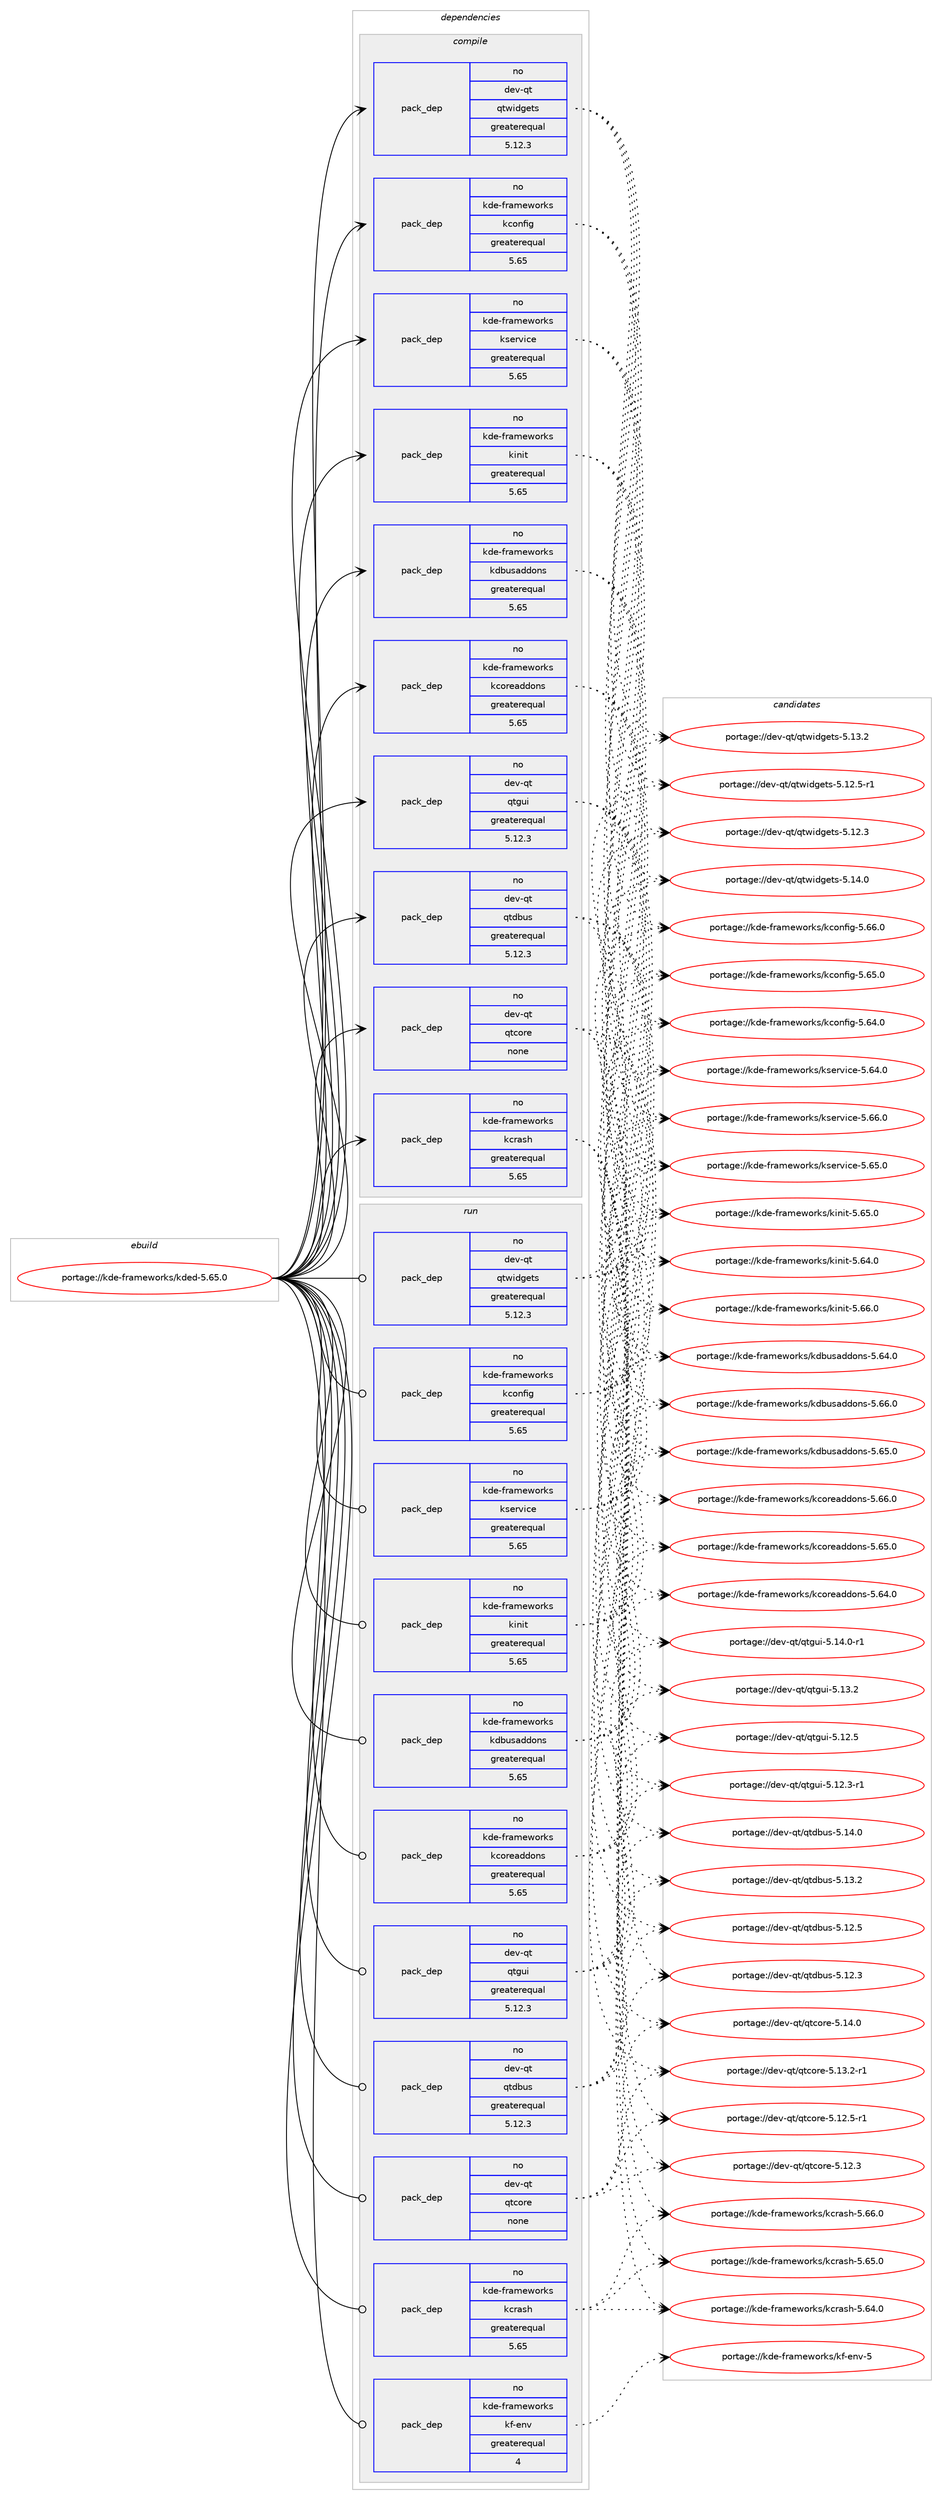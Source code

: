 digraph prolog {

# *************
# Graph options
# *************

newrank=true;
concentrate=true;
compound=true;
graph [rankdir=LR,fontname=Helvetica,fontsize=10,ranksep=1.5];#, ranksep=2.5, nodesep=0.2];
edge  [arrowhead=vee];
node  [fontname=Helvetica,fontsize=10];

# **********
# The ebuild
# **********

subgraph cluster_leftcol {
color=gray;
label=<<i>ebuild</i>>;
id [label="portage://kde-frameworks/kded-5.65.0", color=red, width=4, href="../kde-frameworks/kded-5.65.0.svg"];
}

# ****************
# The dependencies
# ****************

subgraph cluster_midcol {
color=gray;
label=<<i>dependencies</i>>;
subgraph cluster_compile {
fillcolor="#eeeeee";
style=filled;
label=<<i>compile</i>>;
subgraph pack189785 {
dependency249473 [label=<<TABLE BORDER="0" CELLBORDER="1" CELLSPACING="0" CELLPADDING="4" WIDTH="220"><TR><TD ROWSPAN="6" CELLPADDING="30">pack_dep</TD></TR><TR><TD WIDTH="110">no</TD></TR><TR><TD>dev-qt</TD></TR><TR><TD>qtcore</TD></TR><TR><TD>none</TD></TR><TR><TD></TD></TR></TABLE>>, shape=none, color=blue];
}
id:e -> dependency249473:w [weight=20,style="solid",arrowhead="vee"];
subgraph pack189786 {
dependency249474 [label=<<TABLE BORDER="0" CELLBORDER="1" CELLSPACING="0" CELLPADDING="4" WIDTH="220"><TR><TD ROWSPAN="6" CELLPADDING="30">pack_dep</TD></TR><TR><TD WIDTH="110">no</TD></TR><TR><TD>dev-qt</TD></TR><TR><TD>qtdbus</TD></TR><TR><TD>greaterequal</TD></TR><TR><TD>5.12.3</TD></TR></TABLE>>, shape=none, color=blue];
}
id:e -> dependency249474:w [weight=20,style="solid",arrowhead="vee"];
subgraph pack189787 {
dependency249475 [label=<<TABLE BORDER="0" CELLBORDER="1" CELLSPACING="0" CELLPADDING="4" WIDTH="220"><TR><TD ROWSPAN="6" CELLPADDING="30">pack_dep</TD></TR><TR><TD WIDTH="110">no</TD></TR><TR><TD>dev-qt</TD></TR><TR><TD>qtgui</TD></TR><TR><TD>greaterequal</TD></TR><TR><TD>5.12.3</TD></TR></TABLE>>, shape=none, color=blue];
}
id:e -> dependency249475:w [weight=20,style="solid",arrowhead="vee"];
subgraph pack189788 {
dependency249476 [label=<<TABLE BORDER="0" CELLBORDER="1" CELLSPACING="0" CELLPADDING="4" WIDTH="220"><TR><TD ROWSPAN="6" CELLPADDING="30">pack_dep</TD></TR><TR><TD WIDTH="110">no</TD></TR><TR><TD>dev-qt</TD></TR><TR><TD>qtwidgets</TD></TR><TR><TD>greaterequal</TD></TR><TR><TD>5.12.3</TD></TR></TABLE>>, shape=none, color=blue];
}
id:e -> dependency249476:w [weight=20,style="solid",arrowhead="vee"];
subgraph pack189789 {
dependency249477 [label=<<TABLE BORDER="0" CELLBORDER="1" CELLSPACING="0" CELLPADDING="4" WIDTH="220"><TR><TD ROWSPAN="6" CELLPADDING="30">pack_dep</TD></TR><TR><TD WIDTH="110">no</TD></TR><TR><TD>kde-frameworks</TD></TR><TR><TD>kconfig</TD></TR><TR><TD>greaterequal</TD></TR><TR><TD>5.65</TD></TR></TABLE>>, shape=none, color=blue];
}
id:e -> dependency249477:w [weight=20,style="solid",arrowhead="vee"];
subgraph pack189790 {
dependency249478 [label=<<TABLE BORDER="0" CELLBORDER="1" CELLSPACING="0" CELLPADDING="4" WIDTH="220"><TR><TD ROWSPAN="6" CELLPADDING="30">pack_dep</TD></TR><TR><TD WIDTH="110">no</TD></TR><TR><TD>kde-frameworks</TD></TR><TR><TD>kcoreaddons</TD></TR><TR><TD>greaterequal</TD></TR><TR><TD>5.65</TD></TR></TABLE>>, shape=none, color=blue];
}
id:e -> dependency249478:w [weight=20,style="solid",arrowhead="vee"];
subgraph pack189791 {
dependency249479 [label=<<TABLE BORDER="0" CELLBORDER="1" CELLSPACING="0" CELLPADDING="4" WIDTH="220"><TR><TD ROWSPAN="6" CELLPADDING="30">pack_dep</TD></TR><TR><TD WIDTH="110">no</TD></TR><TR><TD>kde-frameworks</TD></TR><TR><TD>kcrash</TD></TR><TR><TD>greaterequal</TD></TR><TR><TD>5.65</TD></TR></TABLE>>, shape=none, color=blue];
}
id:e -> dependency249479:w [weight=20,style="solid",arrowhead="vee"];
subgraph pack189792 {
dependency249480 [label=<<TABLE BORDER="0" CELLBORDER="1" CELLSPACING="0" CELLPADDING="4" WIDTH="220"><TR><TD ROWSPAN="6" CELLPADDING="30">pack_dep</TD></TR><TR><TD WIDTH="110">no</TD></TR><TR><TD>kde-frameworks</TD></TR><TR><TD>kdbusaddons</TD></TR><TR><TD>greaterequal</TD></TR><TR><TD>5.65</TD></TR></TABLE>>, shape=none, color=blue];
}
id:e -> dependency249480:w [weight=20,style="solid",arrowhead="vee"];
subgraph pack189793 {
dependency249481 [label=<<TABLE BORDER="0" CELLBORDER="1" CELLSPACING="0" CELLPADDING="4" WIDTH="220"><TR><TD ROWSPAN="6" CELLPADDING="30">pack_dep</TD></TR><TR><TD WIDTH="110">no</TD></TR><TR><TD>kde-frameworks</TD></TR><TR><TD>kinit</TD></TR><TR><TD>greaterequal</TD></TR><TR><TD>5.65</TD></TR></TABLE>>, shape=none, color=blue];
}
id:e -> dependency249481:w [weight=20,style="solid",arrowhead="vee"];
subgraph pack189794 {
dependency249482 [label=<<TABLE BORDER="0" CELLBORDER="1" CELLSPACING="0" CELLPADDING="4" WIDTH="220"><TR><TD ROWSPAN="6" CELLPADDING="30">pack_dep</TD></TR><TR><TD WIDTH="110">no</TD></TR><TR><TD>kde-frameworks</TD></TR><TR><TD>kservice</TD></TR><TR><TD>greaterequal</TD></TR><TR><TD>5.65</TD></TR></TABLE>>, shape=none, color=blue];
}
id:e -> dependency249482:w [weight=20,style="solid",arrowhead="vee"];
}
subgraph cluster_compileandrun {
fillcolor="#eeeeee";
style=filled;
label=<<i>compile and run</i>>;
}
subgraph cluster_run {
fillcolor="#eeeeee";
style=filled;
label=<<i>run</i>>;
subgraph pack189795 {
dependency249483 [label=<<TABLE BORDER="0" CELLBORDER="1" CELLSPACING="0" CELLPADDING="4" WIDTH="220"><TR><TD ROWSPAN="6" CELLPADDING="30">pack_dep</TD></TR><TR><TD WIDTH="110">no</TD></TR><TR><TD>dev-qt</TD></TR><TR><TD>qtcore</TD></TR><TR><TD>none</TD></TR><TR><TD></TD></TR></TABLE>>, shape=none, color=blue];
}
id:e -> dependency249483:w [weight=20,style="solid",arrowhead="odot"];
subgraph pack189796 {
dependency249484 [label=<<TABLE BORDER="0" CELLBORDER="1" CELLSPACING="0" CELLPADDING="4" WIDTH="220"><TR><TD ROWSPAN="6" CELLPADDING="30">pack_dep</TD></TR><TR><TD WIDTH="110">no</TD></TR><TR><TD>dev-qt</TD></TR><TR><TD>qtdbus</TD></TR><TR><TD>greaterequal</TD></TR><TR><TD>5.12.3</TD></TR></TABLE>>, shape=none, color=blue];
}
id:e -> dependency249484:w [weight=20,style="solid",arrowhead="odot"];
subgraph pack189797 {
dependency249485 [label=<<TABLE BORDER="0" CELLBORDER="1" CELLSPACING="0" CELLPADDING="4" WIDTH="220"><TR><TD ROWSPAN="6" CELLPADDING="30">pack_dep</TD></TR><TR><TD WIDTH="110">no</TD></TR><TR><TD>dev-qt</TD></TR><TR><TD>qtgui</TD></TR><TR><TD>greaterequal</TD></TR><TR><TD>5.12.3</TD></TR></TABLE>>, shape=none, color=blue];
}
id:e -> dependency249485:w [weight=20,style="solid",arrowhead="odot"];
subgraph pack189798 {
dependency249486 [label=<<TABLE BORDER="0" CELLBORDER="1" CELLSPACING="0" CELLPADDING="4" WIDTH="220"><TR><TD ROWSPAN="6" CELLPADDING="30">pack_dep</TD></TR><TR><TD WIDTH="110">no</TD></TR><TR><TD>dev-qt</TD></TR><TR><TD>qtwidgets</TD></TR><TR><TD>greaterequal</TD></TR><TR><TD>5.12.3</TD></TR></TABLE>>, shape=none, color=blue];
}
id:e -> dependency249486:w [weight=20,style="solid",arrowhead="odot"];
subgraph pack189799 {
dependency249487 [label=<<TABLE BORDER="0" CELLBORDER="1" CELLSPACING="0" CELLPADDING="4" WIDTH="220"><TR><TD ROWSPAN="6" CELLPADDING="30">pack_dep</TD></TR><TR><TD WIDTH="110">no</TD></TR><TR><TD>kde-frameworks</TD></TR><TR><TD>kconfig</TD></TR><TR><TD>greaterequal</TD></TR><TR><TD>5.65</TD></TR></TABLE>>, shape=none, color=blue];
}
id:e -> dependency249487:w [weight=20,style="solid",arrowhead="odot"];
subgraph pack189800 {
dependency249488 [label=<<TABLE BORDER="0" CELLBORDER="1" CELLSPACING="0" CELLPADDING="4" WIDTH="220"><TR><TD ROWSPAN="6" CELLPADDING="30">pack_dep</TD></TR><TR><TD WIDTH="110">no</TD></TR><TR><TD>kde-frameworks</TD></TR><TR><TD>kcoreaddons</TD></TR><TR><TD>greaterequal</TD></TR><TR><TD>5.65</TD></TR></TABLE>>, shape=none, color=blue];
}
id:e -> dependency249488:w [weight=20,style="solid",arrowhead="odot"];
subgraph pack189801 {
dependency249489 [label=<<TABLE BORDER="0" CELLBORDER="1" CELLSPACING="0" CELLPADDING="4" WIDTH="220"><TR><TD ROWSPAN="6" CELLPADDING="30">pack_dep</TD></TR><TR><TD WIDTH="110">no</TD></TR><TR><TD>kde-frameworks</TD></TR><TR><TD>kcrash</TD></TR><TR><TD>greaterequal</TD></TR><TR><TD>5.65</TD></TR></TABLE>>, shape=none, color=blue];
}
id:e -> dependency249489:w [weight=20,style="solid",arrowhead="odot"];
subgraph pack189802 {
dependency249490 [label=<<TABLE BORDER="0" CELLBORDER="1" CELLSPACING="0" CELLPADDING="4" WIDTH="220"><TR><TD ROWSPAN="6" CELLPADDING="30">pack_dep</TD></TR><TR><TD WIDTH="110">no</TD></TR><TR><TD>kde-frameworks</TD></TR><TR><TD>kdbusaddons</TD></TR><TR><TD>greaterequal</TD></TR><TR><TD>5.65</TD></TR></TABLE>>, shape=none, color=blue];
}
id:e -> dependency249490:w [weight=20,style="solid",arrowhead="odot"];
subgraph pack189803 {
dependency249491 [label=<<TABLE BORDER="0" CELLBORDER="1" CELLSPACING="0" CELLPADDING="4" WIDTH="220"><TR><TD ROWSPAN="6" CELLPADDING="30">pack_dep</TD></TR><TR><TD WIDTH="110">no</TD></TR><TR><TD>kde-frameworks</TD></TR><TR><TD>kf-env</TD></TR><TR><TD>greaterequal</TD></TR><TR><TD>4</TD></TR></TABLE>>, shape=none, color=blue];
}
id:e -> dependency249491:w [weight=20,style="solid",arrowhead="odot"];
subgraph pack189804 {
dependency249492 [label=<<TABLE BORDER="0" CELLBORDER="1" CELLSPACING="0" CELLPADDING="4" WIDTH="220"><TR><TD ROWSPAN="6" CELLPADDING="30">pack_dep</TD></TR><TR><TD WIDTH="110">no</TD></TR><TR><TD>kde-frameworks</TD></TR><TR><TD>kinit</TD></TR><TR><TD>greaterequal</TD></TR><TR><TD>5.65</TD></TR></TABLE>>, shape=none, color=blue];
}
id:e -> dependency249492:w [weight=20,style="solid",arrowhead="odot"];
subgraph pack189805 {
dependency249493 [label=<<TABLE BORDER="0" CELLBORDER="1" CELLSPACING="0" CELLPADDING="4" WIDTH="220"><TR><TD ROWSPAN="6" CELLPADDING="30">pack_dep</TD></TR><TR><TD WIDTH="110">no</TD></TR><TR><TD>kde-frameworks</TD></TR><TR><TD>kservice</TD></TR><TR><TD>greaterequal</TD></TR><TR><TD>5.65</TD></TR></TABLE>>, shape=none, color=blue];
}
id:e -> dependency249493:w [weight=20,style="solid",arrowhead="odot"];
}
}

# **************
# The candidates
# **************

subgraph cluster_choices {
rank=same;
color=gray;
label=<<i>candidates</i>>;

subgraph choice189785 {
color=black;
nodesep=1;
choice10010111845113116471131169911111410145534649524648 [label="portage://dev-qt/qtcore-5.14.0", color=red, width=4,href="../dev-qt/qtcore-5.14.0.svg"];
choice100101118451131164711311699111114101455346495146504511449 [label="portage://dev-qt/qtcore-5.13.2-r1", color=red, width=4,href="../dev-qt/qtcore-5.13.2-r1.svg"];
choice100101118451131164711311699111114101455346495046534511449 [label="portage://dev-qt/qtcore-5.12.5-r1", color=red, width=4,href="../dev-qt/qtcore-5.12.5-r1.svg"];
choice10010111845113116471131169911111410145534649504651 [label="portage://dev-qt/qtcore-5.12.3", color=red, width=4,href="../dev-qt/qtcore-5.12.3.svg"];
dependency249473:e -> choice10010111845113116471131169911111410145534649524648:w [style=dotted,weight="100"];
dependency249473:e -> choice100101118451131164711311699111114101455346495146504511449:w [style=dotted,weight="100"];
dependency249473:e -> choice100101118451131164711311699111114101455346495046534511449:w [style=dotted,weight="100"];
dependency249473:e -> choice10010111845113116471131169911111410145534649504651:w [style=dotted,weight="100"];
}
subgraph choice189786 {
color=black;
nodesep=1;
choice10010111845113116471131161009811711545534649524648 [label="portage://dev-qt/qtdbus-5.14.0", color=red, width=4,href="../dev-qt/qtdbus-5.14.0.svg"];
choice10010111845113116471131161009811711545534649514650 [label="portage://dev-qt/qtdbus-5.13.2", color=red, width=4,href="../dev-qt/qtdbus-5.13.2.svg"];
choice10010111845113116471131161009811711545534649504653 [label="portage://dev-qt/qtdbus-5.12.5", color=red, width=4,href="../dev-qt/qtdbus-5.12.5.svg"];
choice10010111845113116471131161009811711545534649504651 [label="portage://dev-qt/qtdbus-5.12.3", color=red, width=4,href="../dev-qt/qtdbus-5.12.3.svg"];
dependency249474:e -> choice10010111845113116471131161009811711545534649524648:w [style=dotted,weight="100"];
dependency249474:e -> choice10010111845113116471131161009811711545534649514650:w [style=dotted,weight="100"];
dependency249474:e -> choice10010111845113116471131161009811711545534649504653:w [style=dotted,weight="100"];
dependency249474:e -> choice10010111845113116471131161009811711545534649504651:w [style=dotted,weight="100"];
}
subgraph choice189787 {
color=black;
nodesep=1;
choice1001011184511311647113116103117105455346495246484511449 [label="portage://dev-qt/qtgui-5.14.0-r1", color=red, width=4,href="../dev-qt/qtgui-5.14.0-r1.svg"];
choice100101118451131164711311610311710545534649514650 [label="portage://dev-qt/qtgui-5.13.2", color=red, width=4,href="../dev-qt/qtgui-5.13.2.svg"];
choice100101118451131164711311610311710545534649504653 [label="portage://dev-qt/qtgui-5.12.5", color=red, width=4,href="../dev-qt/qtgui-5.12.5.svg"];
choice1001011184511311647113116103117105455346495046514511449 [label="portage://dev-qt/qtgui-5.12.3-r1", color=red, width=4,href="../dev-qt/qtgui-5.12.3-r1.svg"];
dependency249475:e -> choice1001011184511311647113116103117105455346495246484511449:w [style=dotted,weight="100"];
dependency249475:e -> choice100101118451131164711311610311710545534649514650:w [style=dotted,weight="100"];
dependency249475:e -> choice100101118451131164711311610311710545534649504653:w [style=dotted,weight="100"];
dependency249475:e -> choice1001011184511311647113116103117105455346495046514511449:w [style=dotted,weight="100"];
}
subgraph choice189788 {
color=black;
nodesep=1;
choice100101118451131164711311611910510010310111611545534649524648 [label="portage://dev-qt/qtwidgets-5.14.0", color=red, width=4,href="../dev-qt/qtwidgets-5.14.0.svg"];
choice100101118451131164711311611910510010310111611545534649514650 [label="portage://dev-qt/qtwidgets-5.13.2", color=red, width=4,href="../dev-qt/qtwidgets-5.13.2.svg"];
choice1001011184511311647113116119105100103101116115455346495046534511449 [label="portage://dev-qt/qtwidgets-5.12.5-r1", color=red, width=4,href="../dev-qt/qtwidgets-5.12.5-r1.svg"];
choice100101118451131164711311611910510010310111611545534649504651 [label="portage://dev-qt/qtwidgets-5.12.3", color=red, width=4,href="../dev-qt/qtwidgets-5.12.3.svg"];
dependency249476:e -> choice100101118451131164711311611910510010310111611545534649524648:w [style=dotted,weight="100"];
dependency249476:e -> choice100101118451131164711311611910510010310111611545534649514650:w [style=dotted,weight="100"];
dependency249476:e -> choice1001011184511311647113116119105100103101116115455346495046534511449:w [style=dotted,weight="100"];
dependency249476:e -> choice100101118451131164711311611910510010310111611545534649504651:w [style=dotted,weight="100"];
}
subgraph choice189789 {
color=black;
nodesep=1;
choice1071001014510211497109101119111114107115471079911111010210510345534654544648 [label="portage://kde-frameworks/kconfig-5.66.0", color=red, width=4,href="../kde-frameworks/kconfig-5.66.0.svg"];
choice1071001014510211497109101119111114107115471079911111010210510345534654534648 [label="portage://kde-frameworks/kconfig-5.65.0", color=red, width=4,href="../kde-frameworks/kconfig-5.65.0.svg"];
choice1071001014510211497109101119111114107115471079911111010210510345534654524648 [label="portage://kde-frameworks/kconfig-5.64.0", color=red, width=4,href="../kde-frameworks/kconfig-5.64.0.svg"];
dependency249477:e -> choice1071001014510211497109101119111114107115471079911111010210510345534654544648:w [style=dotted,weight="100"];
dependency249477:e -> choice1071001014510211497109101119111114107115471079911111010210510345534654534648:w [style=dotted,weight="100"];
dependency249477:e -> choice1071001014510211497109101119111114107115471079911111010210510345534654524648:w [style=dotted,weight="100"];
}
subgraph choice189790 {
color=black;
nodesep=1;
choice107100101451021149710910111911111410711547107991111141019710010011111011545534654544648 [label="portage://kde-frameworks/kcoreaddons-5.66.0", color=red, width=4,href="../kde-frameworks/kcoreaddons-5.66.0.svg"];
choice107100101451021149710910111911111410711547107991111141019710010011111011545534654534648 [label="portage://kde-frameworks/kcoreaddons-5.65.0", color=red, width=4,href="../kde-frameworks/kcoreaddons-5.65.0.svg"];
choice107100101451021149710910111911111410711547107991111141019710010011111011545534654524648 [label="portage://kde-frameworks/kcoreaddons-5.64.0", color=red, width=4,href="../kde-frameworks/kcoreaddons-5.64.0.svg"];
dependency249478:e -> choice107100101451021149710910111911111410711547107991111141019710010011111011545534654544648:w [style=dotted,weight="100"];
dependency249478:e -> choice107100101451021149710910111911111410711547107991111141019710010011111011545534654534648:w [style=dotted,weight="100"];
dependency249478:e -> choice107100101451021149710910111911111410711547107991111141019710010011111011545534654524648:w [style=dotted,weight="100"];
}
subgraph choice189791 {
color=black;
nodesep=1;
choice107100101451021149710910111911111410711547107991149711510445534654544648 [label="portage://kde-frameworks/kcrash-5.66.0", color=red, width=4,href="../kde-frameworks/kcrash-5.66.0.svg"];
choice107100101451021149710910111911111410711547107991149711510445534654534648 [label="portage://kde-frameworks/kcrash-5.65.0", color=red, width=4,href="../kde-frameworks/kcrash-5.65.0.svg"];
choice107100101451021149710910111911111410711547107991149711510445534654524648 [label="portage://kde-frameworks/kcrash-5.64.0", color=red, width=4,href="../kde-frameworks/kcrash-5.64.0.svg"];
dependency249479:e -> choice107100101451021149710910111911111410711547107991149711510445534654544648:w [style=dotted,weight="100"];
dependency249479:e -> choice107100101451021149710910111911111410711547107991149711510445534654534648:w [style=dotted,weight="100"];
dependency249479:e -> choice107100101451021149710910111911111410711547107991149711510445534654524648:w [style=dotted,weight="100"];
}
subgraph choice189792 {
color=black;
nodesep=1;
choice107100101451021149710910111911111410711547107100981171159710010011111011545534654544648 [label="portage://kde-frameworks/kdbusaddons-5.66.0", color=red, width=4,href="../kde-frameworks/kdbusaddons-5.66.0.svg"];
choice107100101451021149710910111911111410711547107100981171159710010011111011545534654534648 [label="portage://kde-frameworks/kdbusaddons-5.65.0", color=red, width=4,href="../kde-frameworks/kdbusaddons-5.65.0.svg"];
choice107100101451021149710910111911111410711547107100981171159710010011111011545534654524648 [label="portage://kde-frameworks/kdbusaddons-5.64.0", color=red, width=4,href="../kde-frameworks/kdbusaddons-5.64.0.svg"];
dependency249480:e -> choice107100101451021149710910111911111410711547107100981171159710010011111011545534654544648:w [style=dotted,weight="100"];
dependency249480:e -> choice107100101451021149710910111911111410711547107100981171159710010011111011545534654534648:w [style=dotted,weight="100"];
dependency249480:e -> choice107100101451021149710910111911111410711547107100981171159710010011111011545534654524648:w [style=dotted,weight="100"];
}
subgraph choice189793 {
color=black;
nodesep=1;
choice10710010145102114971091011191111141071154710710511010511645534654544648 [label="portage://kde-frameworks/kinit-5.66.0", color=red, width=4,href="../kde-frameworks/kinit-5.66.0.svg"];
choice10710010145102114971091011191111141071154710710511010511645534654534648 [label="portage://kde-frameworks/kinit-5.65.0", color=red, width=4,href="../kde-frameworks/kinit-5.65.0.svg"];
choice10710010145102114971091011191111141071154710710511010511645534654524648 [label="portage://kde-frameworks/kinit-5.64.0", color=red, width=4,href="../kde-frameworks/kinit-5.64.0.svg"];
dependency249481:e -> choice10710010145102114971091011191111141071154710710511010511645534654544648:w [style=dotted,weight="100"];
dependency249481:e -> choice10710010145102114971091011191111141071154710710511010511645534654534648:w [style=dotted,weight="100"];
dependency249481:e -> choice10710010145102114971091011191111141071154710710511010511645534654524648:w [style=dotted,weight="100"];
}
subgraph choice189794 {
color=black;
nodesep=1;
choice1071001014510211497109101119111114107115471071151011141181059910145534654544648 [label="portage://kde-frameworks/kservice-5.66.0", color=red, width=4,href="../kde-frameworks/kservice-5.66.0.svg"];
choice1071001014510211497109101119111114107115471071151011141181059910145534654534648 [label="portage://kde-frameworks/kservice-5.65.0", color=red, width=4,href="../kde-frameworks/kservice-5.65.0.svg"];
choice1071001014510211497109101119111114107115471071151011141181059910145534654524648 [label="portage://kde-frameworks/kservice-5.64.0", color=red, width=4,href="../kde-frameworks/kservice-5.64.0.svg"];
dependency249482:e -> choice1071001014510211497109101119111114107115471071151011141181059910145534654544648:w [style=dotted,weight="100"];
dependency249482:e -> choice1071001014510211497109101119111114107115471071151011141181059910145534654534648:w [style=dotted,weight="100"];
dependency249482:e -> choice1071001014510211497109101119111114107115471071151011141181059910145534654524648:w [style=dotted,weight="100"];
}
subgraph choice189795 {
color=black;
nodesep=1;
choice10010111845113116471131169911111410145534649524648 [label="portage://dev-qt/qtcore-5.14.0", color=red, width=4,href="../dev-qt/qtcore-5.14.0.svg"];
choice100101118451131164711311699111114101455346495146504511449 [label="portage://dev-qt/qtcore-5.13.2-r1", color=red, width=4,href="../dev-qt/qtcore-5.13.2-r1.svg"];
choice100101118451131164711311699111114101455346495046534511449 [label="portage://dev-qt/qtcore-5.12.5-r1", color=red, width=4,href="../dev-qt/qtcore-5.12.5-r1.svg"];
choice10010111845113116471131169911111410145534649504651 [label="portage://dev-qt/qtcore-5.12.3", color=red, width=4,href="../dev-qt/qtcore-5.12.3.svg"];
dependency249483:e -> choice10010111845113116471131169911111410145534649524648:w [style=dotted,weight="100"];
dependency249483:e -> choice100101118451131164711311699111114101455346495146504511449:w [style=dotted,weight="100"];
dependency249483:e -> choice100101118451131164711311699111114101455346495046534511449:w [style=dotted,weight="100"];
dependency249483:e -> choice10010111845113116471131169911111410145534649504651:w [style=dotted,weight="100"];
}
subgraph choice189796 {
color=black;
nodesep=1;
choice10010111845113116471131161009811711545534649524648 [label="portage://dev-qt/qtdbus-5.14.0", color=red, width=4,href="../dev-qt/qtdbus-5.14.0.svg"];
choice10010111845113116471131161009811711545534649514650 [label="portage://dev-qt/qtdbus-5.13.2", color=red, width=4,href="../dev-qt/qtdbus-5.13.2.svg"];
choice10010111845113116471131161009811711545534649504653 [label="portage://dev-qt/qtdbus-5.12.5", color=red, width=4,href="../dev-qt/qtdbus-5.12.5.svg"];
choice10010111845113116471131161009811711545534649504651 [label="portage://dev-qt/qtdbus-5.12.3", color=red, width=4,href="../dev-qt/qtdbus-5.12.3.svg"];
dependency249484:e -> choice10010111845113116471131161009811711545534649524648:w [style=dotted,weight="100"];
dependency249484:e -> choice10010111845113116471131161009811711545534649514650:w [style=dotted,weight="100"];
dependency249484:e -> choice10010111845113116471131161009811711545534649504653:w [style=dotted,weight="100"];
dependency249484:e -> choice10010111845113116471131161009811711545534649504651:w [style=dotted,weight="100"];
}
subgraph choice189797 {
color=black;
nodesep=1;
choice1001011184511311647113116103117105455346495246484511449 [label="portage://dev-qt/qtgui-5.14.0-r1", color=red, width=4,href="../dev-qt/qtgui-5.14.0-r1.svg"];
choice100101118451131164711311610311710545534649514650 [label="portage://dev-qt/qtgui-5.13.2", color=red, width=4,href="../dev-qt/qtgui-5.13.2.svg"];
choice100101118451131164711311610311710545534649504653 [label="portage://dev-qt/qtgui-5.12.5", color=red, width=4,href="../dev-qt/qtgui-5.12.5.svg"];
choice1001011184511311647113116103117105455346495046514511449 [label="portage://dev-qt/qtgui-5.12.3-r1", color=red, width=4,href="../dev-qt/qtgui-5.12.3-r1.svg"];
dependency249485:e -> choice1001011184511311647113116103117105455346495246484511449:w [style=dotted,weight="100"];
dependency249485:e -> choice100101118451131164711311610311710545534649514650:w [style=dotted,weight="100"];
dependency249485:e -> choice100101118451131164711311610311710545534649504653:w [style=dotted,weight="100"];
dependency249485:e -> choice1001011184511311647113116103117105455346495046514511449:w [style=dotted,weight="100"];
}
subgraph choice189798 {
color=black;
nodesep=1;
choice100101118451131164711311611910510010310111611545534649524648 [label="portage://dev-qt/qtwidgets-5.14.0", color=red, width=4,href="../dev-qt/qtwidgets-5.14.0.svg"];
choice100101118451131164711311611910510010310111611545534649514650 [label="portage://dev-qt/qtwidgets-5.13.2", color=red, width=4,href="../dev-qt/qtwidgets-5.13.2.svg"];
choice1001011184511311647113116119105100103101116115455346495046534511449 [label="portage://dev-qt/qtwidgets-5.12.5-r1", color=red, width=4,href="../dev-qt/qtwidgets-5.12.5-r1.svg"];
choice100101118451131164711311611910510010310111611545534649504651 [label="portage://dev-qt/qtwidgets-5.12.3", color=red, width=4,href="../dev-qt/qtwidgets-5.12.3.svg"];
dependency249486:e -> choice100101118451131164711311611910510010310111611545534649524648:w [style=dotted,weight="100"];
dependency249486:e -> choice100101118451131164711311611910510010310111611545534649514650:w [style=dotted,weight="100"];
dependency249486:e -> choice1001011184511311647113116119105100103101116115455346495046534511449:w [style=dotted,weight="100"];
dependency249486:e -> choice100101118451131164711311611910510010310111611545534649504651:w [style=dotted,weight="100"];
}
subgraph choice189799 {
color=black;
nodesep=1;
choice1071001014510211497109101119111114107115471079911111010210510345534654544648 [label="portage://kde-frameworks/kconfig-5.66.0", color=red, width=4,href="../kde-frameworks/kconfig-5.66.0.svg"];
choice1071001014510211497109101119111114107115471079911111010210510345534654534648 [label="portage://kde-frameworks/kconfig-5.65.0", color=red, width=4,href="../kde-frameworks/kconfig-5.65.0.svg"];
choice1071001014510211497109101119111114107115471079911111010210510345534654524648 [label="portage://kde-frameworks/kconfig-5.64.0", color=red, width=4,href="../kde-frameworks/kconfig-5.64.0.svg"];
dependency249487:e -> choice1071001014510211497109101119111114107115471079911111010210510345534654544648:w [style=dotted,weight="100"];
dependency249487:e -> choice1071001014510211497109101119111114107115471079911111010210510345534654534648:w [style=dotted,weight="100"];
dependency249487:e -> choice1071001014510211497109101119111114107115471079911111010210510345534654524648:w [style=dotted,weight="100"];
}
subgraph choice189800 {
color=black;
nodesep=1;
choice107100101451021149710910111911111410711547107991111141019710010011111011545534654544648 [label="portage://kde-frameworks/kcoreaddons-5.66.0", color=red, width=4,href="../kde-frameworks/kcoreaddons-5.66.0.svg"];
choice107100101451021149710910111911111410711547107991111141019710010011111011545534654534648 [label="portage://kde-frameworks/kcoreaddons-5.65.0", color=red, width=4,href="../kde-frameworks/kcoreaddons-5.65.0.svg"];
choice107100101451021149710910111911111410711547107991111141019710010011111011545534654524648 [label="portage://kde-frameworks/kcoreaddons-5.64.0", color=red, width=4,href="../kde-frameworks/kcoreaddons-5.64.0.svg"];
dependency249488:e -> choice107100101451021149710910111911111410711547107991111141019710010011111011545534654544648:w [style=dotted,weight="100"];
dependency249488:e -> choice107100101451021149710910111911111410711547107991111141019710010011111011545534654534648:w [style=dotted,weight="100"];
dependency249488:e -> choice107100101451021149710910111911111410711547107991111141019710010011111011545534654524648:w [style=dotted,weight="100"];
}
subgraph choice189801 {
color=black;
nodesep=1;
choice107100101451021149710910111911111410711547107991149711510445534654544648 [label="portage://kde-frameworks/kcrash-5.66.0", color=red, width=4,href="../kde-frameworks/kcrash-5.66.0.svg"];
choice107100101451021149710910111911111410711547107991149711510445534654534648 [label="portage://kde-frameworks/kcrash-5.65.0", color=red, width=4,href="../kde-frameworks/kcrash-5.65.0.svg"];
choice107100101451021149710910111911111410711547107991149711510445534654524648 [label="portage://kde-frameworks/kcrash-5.64.0", color=red, width=4,href="../kde-frameworks/kcrash-5.64.0.svg"];
dependency249489:e -> choice107100101451021149710910111911111410711547107991149711510445534654544648:w [style=dotted,weight="100"];
dependency249489:e -> choice107100101451021149710910111911111410711547107991149711510445534654534648:w [style=dotted,weight="100"];
dependency249489:e -> choice107100101451021149710910111911111410711547107991149711510445534654524648:w [style=dotted,weight="100"];
}
subgraph choice189802 {
color=black;
nodesep=1;
choice107100101451021149710910111911111410711547107100981171159710010011111011545534654544648 [label="portage://kde-frameworks/kdbusaddons-5.66.0", color=red, width=4,href="../kde-frameworks/kdbusaddons-5.66.0.svg"];
choice107100101451021149710910111911111410711547107100981171159710010011111011545534654534648 [label="portage://kde-frameworks/kdbusaddons-5.65.0", color=red, width=4,href="../kde-frameworks/kdbusaddons-5.65.0.svg"];
choice107100101451021149710910111911111410711547107100981171159710010011111011545534654524648 [label="portage://kde-frameworks/kdbusaddons-5.64.0", color=red, width=4,href="../kde-frameworks/kdbusaddons-5.64.0.svg"];
dependency249490:e -> choice107100101451021149710910111911111410711547107100981171159710010011111011545534654544648:w [style=dotted,weight="100"];
dependency249490:e -> choice107100101451021149710910111911111410711547107100981171159710010011111011545534654534648:w [style=dotted,weight="100"];
dependency249490:e -> choice107100101451021149710910111911111410711547107100981171159710010011111011545534654524648:w [style=dotted,weight="100"];
}
subgraph choice189803 {
color=black;
nodesep=1;
choice107100101451021149710910111911111410711547107102451011101184553 [label="portage://kde-frameworks/kf-env-5", color=red, width=4,href="../kde-frameworks/kf-env-5.svg"];
dependency249491:e -> choice107100101451021149710910111911111410711547107102451011101184553:w [style=dotted,weight="100"];
}
subgraph choice189804 {
color=black;
nodesep=1;
choice10710010145102114971091011191111141071154710710511010511645534654544648 [label="portage://kde-frameworks/kinit-5.66.0", color=red, width=4,href="../kde-frameworks/kinit-5.66.0.svg"];
choice10710010145102114971091011191111141071154710710511010511645534654534648 [label="portage://kde-frameworks/kinit-5.65.0", color=red, width=4,href="../kde-frameworks/kinit-5.65.0.svg"];
choice10710010145102114971091011191111141071154710710511010511645534654524648 [label="portage://kde-frameworks/kinit-5.64.0", color=red, width=4,href="../kde-frameworks/kinit-5.64.0.svg"];
dependency249492:e -> choice10710010145102114971091011191111141071154710710511010511645534654544648:w [style=dotted,weight="100"];
dependency249492:e -> choice10710010145102114971091011191111141071154710710511010511645534654534648:w [style=dotted,weight="100"];
dependency249492:e -> choice10710010145102114971091011191111141071154710710511010511645534654524648:w [style=dotted,weight="100"];
}
subgraph choice189805 {
color=black;
nodesep=1;
choice1071001014510211497109101119111114107115471071151011141181059910145534654544648 [label="portage://kde-frameworks/kservice-5.66.0", color=red, width=4,href="../kde-frameworks/kservice-5.66.0.svg"];
choice1071001014510211497109101119111114107115471071151011141181059910145534654534648 [label="portage://kde-frameworks/kservice-5.65.0", color=red, width=4,href="../kde-frameworks/kservice-5.65.0.svg"];
choice1071001014510211497109101119111114107115471071151011141181059910145534654524648 [label="portage://kde-frameworks/kservice-5.64.0", color=red, width=4,href="../kde-frameworks/kservice-5.64.0.svg"];
dependency249493:e -> choice1071001014510211497109101119111114107115471071151011141181059910145534654544648:w [style=dotted,weight="100"];
dependency249493:e -> choice1071001014510211497109101119111114107115471071151011141181059910145534654534648:w [style=dotted,weight="100"];
dependency249493:e -> choice1071001014510211497109101119111114107115471071151011141181059910145534654524648:w [style=dotted,weight="100"];
}
}

}
